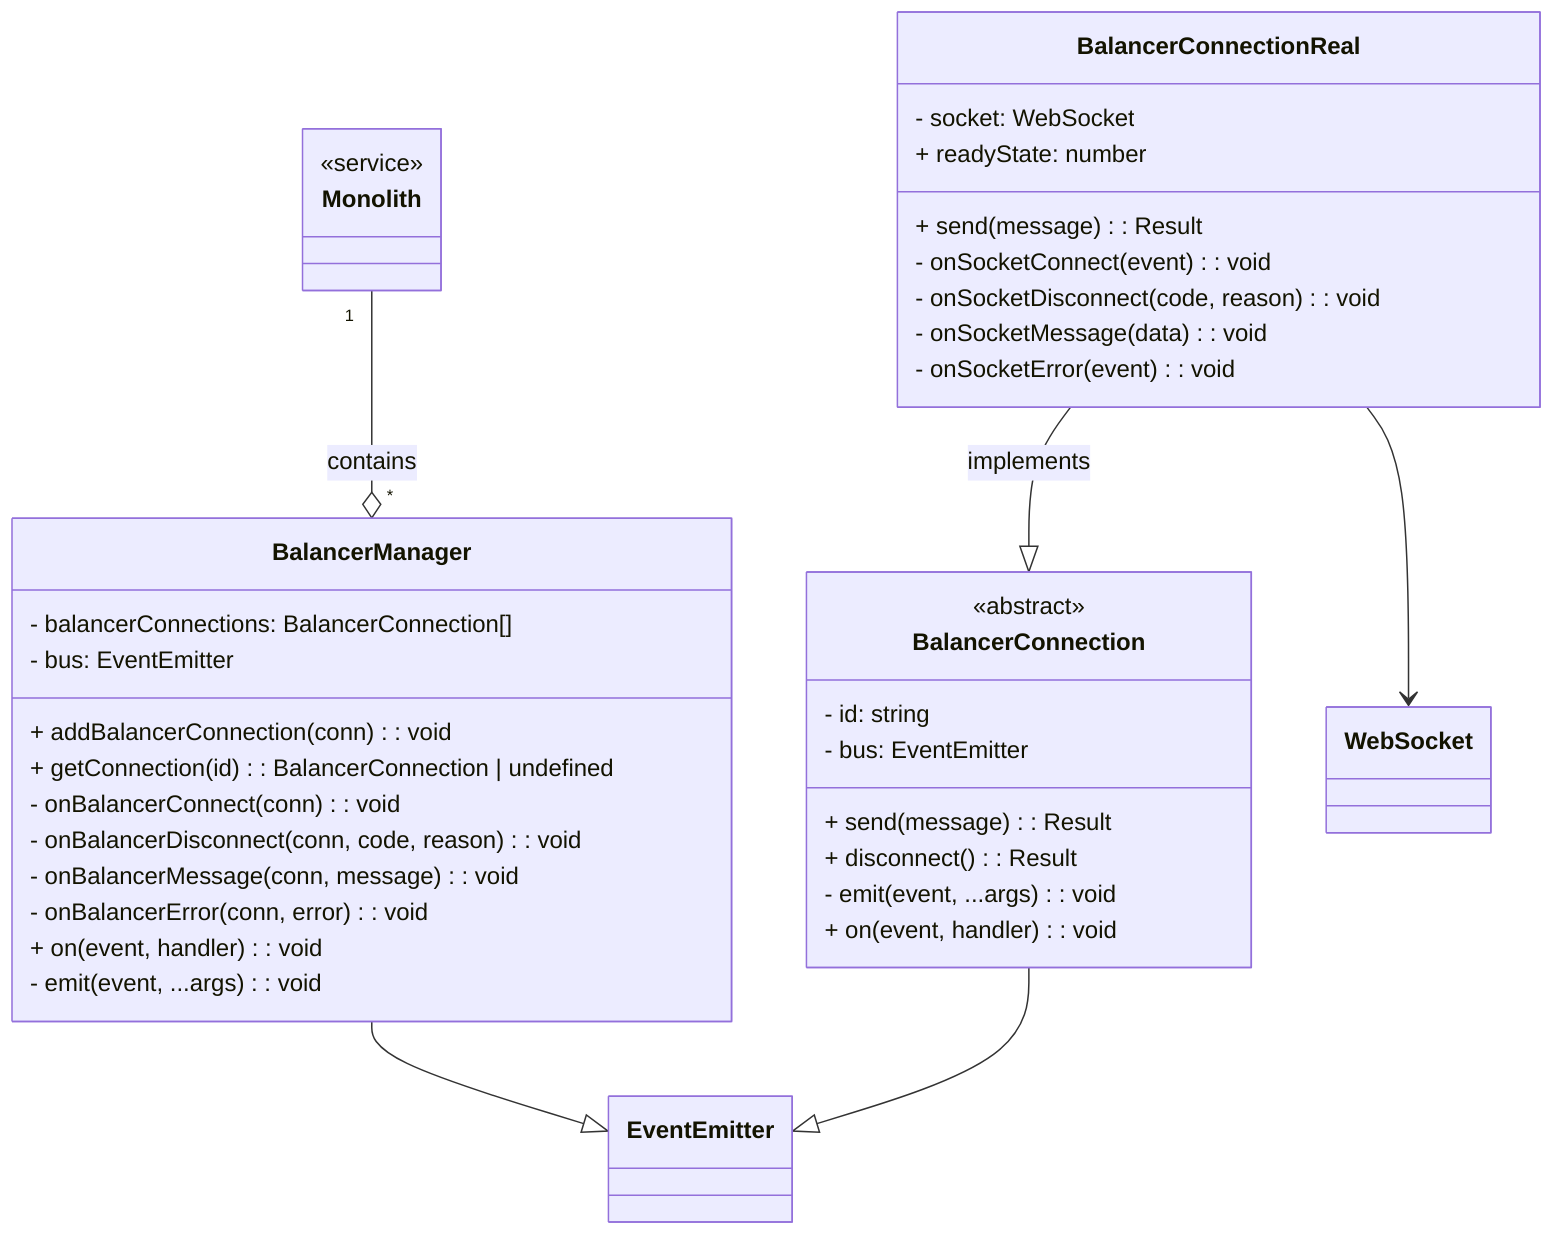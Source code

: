 classDiagram
    class Monolith {
        <<service>>
    }

    class BalancerManager {
        - balancerConnections: BalancerConnection[]
        - bus: EventEmitter
        + addBalancerConnection(conn): void
        + getConnection(id): BalancerConnection | undefined
        - onBalancerConnect(conn): void
        - onBalancerDisconnect(conn, code, reason): void
        - onBalancerMessage(conn, message): void
        - onBalancerError(conn, error): void
        + on(event, handler): void
        - emit(event, ...args): void
    }

    class BalancerConnection {
        <<abstract>>
        - id: string
        - bus: EventEmitter
        + send(message): Result<void, Error>
        + disconnect(): Result<void, Error>
        - emit(event, ...args): void
        + on(event, handler): void
    }

    class BalancerConnectionReal {
        - socket: WebSocket
        + readyState: number
        + send(message): Result<void, Error>
        - onSocketConnect(event): void
        - onSocketDisconnect(code, reason): void
        - onSocketMessage(data): void
        - onSocketError(event): void
    }

    class EventEmitter {

    }

    class WebSocket {
        
    }

    Monolith "1" --o "*" BalancerManager : contains

    BalancerManager --|> EventEmitter
    BalancerConnection --|> EventEmitter
    BalancerConnectionReal --|> BalancerConnection : implements
    BalancerConnectionReal --> WebSocket